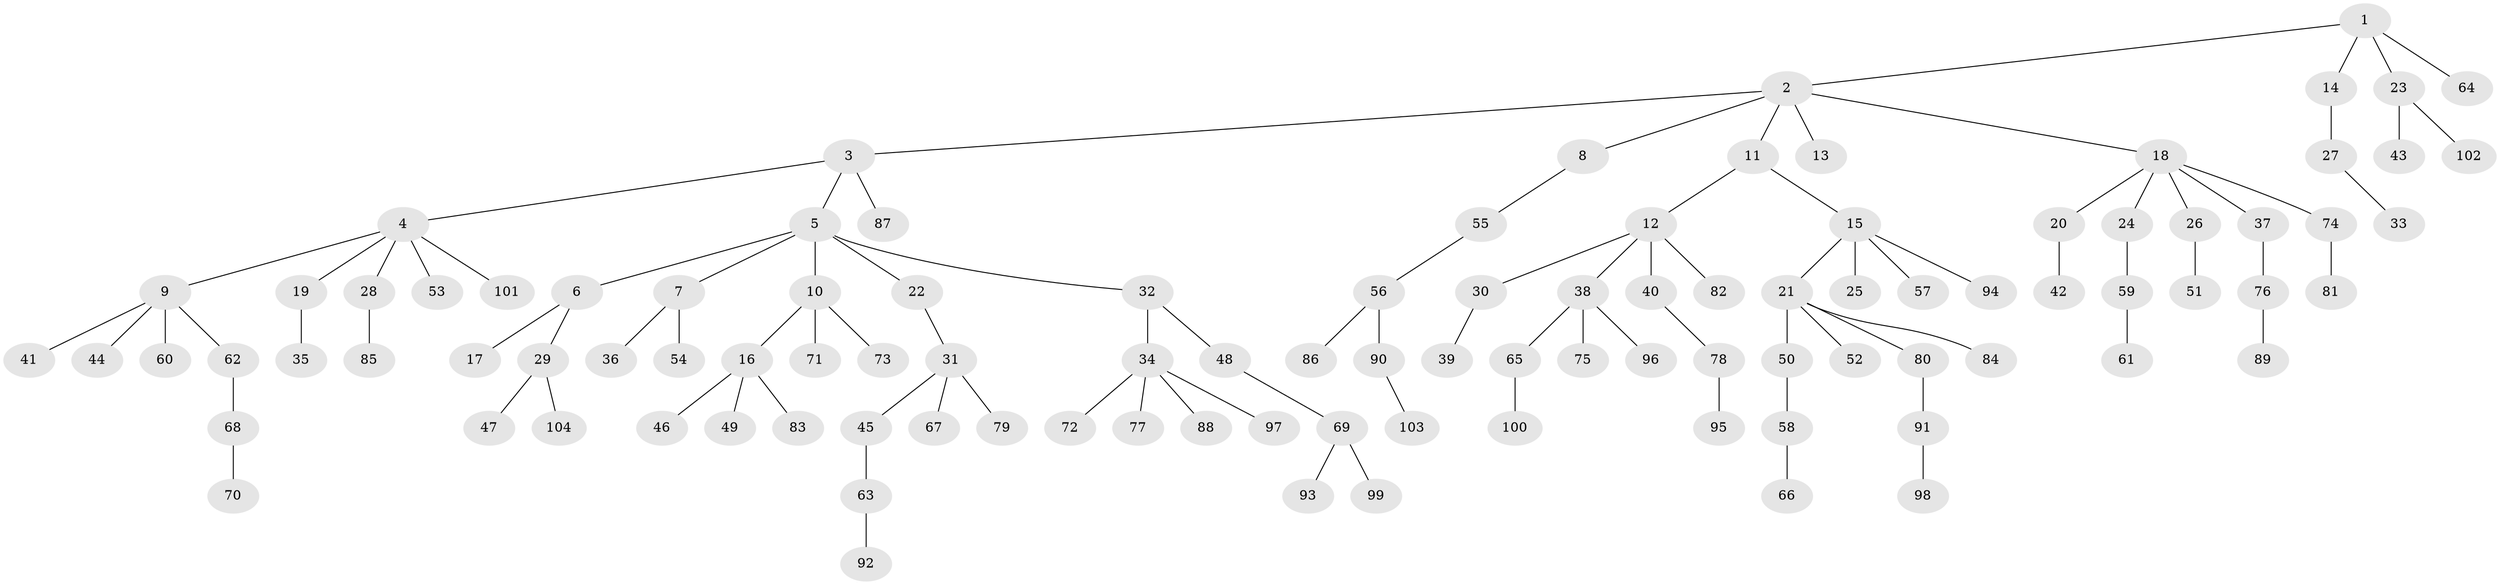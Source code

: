// original degree distribution, {4: 0.0547945205479452, 7: 0.0273972602739726, 2: 0.2534246575342466, 6: 0.02054794520547945, 5: 0.02054794520547945, 1: 0.5136986301369864, 3: 0.1095890410958904}
// Generated by graph-tools (version 1.1) at 2025/51/03/04/25 22:51:55]
// undirected, 104 vertices, 103 edges
graph export_dot {
  node [color=gray90,style=filled];
  1;
  2;
  3;
  4;
  5;
  6;
  7;
  8;
  9;
  10;
  11;
  12;
  13;
  14;
  15;
  16;
  17;
  18;
  19;
  20;
  21;
  22;
  23;
  24;
  25;
  26;
  27;
  28;
  29;
  30;
  31;
  32;
  33;
  34;
  35;
  36;
  37;
  38;
  39;
  40;
  41;
  42;
  43;
  44;
  45;
  46;
  47;
  48;
  49;
  50;
  51;
  52;
  53;
  54;
  55;
  56;
  57;
  58;
  59;
  60;
  61;
  62;
  63;
  64;
  65;
  66;
  67;
  68;
  69;
  70;
  71;
  72;
  73;
  74;
  75;
  76;
  77;
  78;
  79;
  80;
  81;
  82;
  83;
  84;
  85;
  86;
  87;
  88;
  89;
  90;
  91;
  92;
  93;
  94;
  95;
  96;
  97;
  98;
  99;
  100;
  101;
  102;
  103;
  104;
  1 -- 2 [weight=1.0];
  1 -- 14 [weight=1.0];
  1 -- 23 [weight=1.0];
  1 -- 64 [weight=1.0];
  2 -- 3 [weight=1.0];
  2 -- 8 [weight=1.0];
  2 -- 11 [weight=1.0];
  2 -- 13 [weight=1.0];
  2 -- 18 [weight=1.0];
  3 -- 4 [weight=1.0];
  3 -- 5 [weight=1.0];
  3 -- 87 [weight=1.0];
  4 -- 9 [weight=1.0];
  4 -- 19 [weight=1.0];
  4 -- 28 [weight=1.0];
  4 -- 53 [weight=1.0];
  4 -- 101 [weight=1.0];
  5 -- 6 [weight=1.0];
  5 -- 7 [weight=1.0];
  5 -- 10 [weight=1.0];
  5 -- 22 [weight=1.0];
  5 -- 32 [weight=1.0];
  6 -- 17 [weight=1.0];
  6 -- 29 [weight=1.0];
  7 -- 36 [weight=1.0];
  7 -- 54 [weight=1.0];
  8 -- 55 [weight=1.0];
  9 -- 41 [weight=1.0];
  9 -- 44 [weight=1.0];
  9 -- 60 [weight=1.0];
  9 -- 62 [weight=1.0];
  10 -- 16 [weight=1.0];
  10 -- 71 [weight=1.0];
  10 -- 73 [weight=1.0];
  11 -- 12 [weight=1.0];
  11 -- 15 [weight=1.0];
  12 -- 30 [weight=1.0];
  12 -- 38 [weight=1.0];
  12 -- 40 [weight=1.0];
  12 -- 82 [weight=1.0];
  14 -- 27 [weight=1.0];
  15 -- 21 [weight=1.0];
  15 -- 25 [weight=1.0];
  15 -- 57 [weight=1.0];
  15 -- 94 [weight=1.0];
  16 -- 46 [weight=1.0];
  16 -- 49 [weight=1.0];
  16 -- 83 [weight=1.0];
  18 -- 20 [weight=1.0];
  18 -- 24 [weight=1.0];
  18 -- 26 [weight=1.0];
  18 -- 37 [weight=1.0];
  18 -- 74 [weight=1.0];
  19 -- 35 [weight=1.0];
  20 -- 42 [weight=1.0];
  21 -- 50 [weight=1.0];
  21 -- 52 [weight=1.0];
  21 -- 80 [weight=1.0];
  21 -- 84 [weight=1.0];
  22 -- 31 [weight=1.0];
  23 -- 43 [weight=1.0];
  23 -- 102 [weight=1.0];
  24 -- 59 [weight=1.0];
  26 -- 51 [weight=1.0];
  27 -- 33 [weight=1.0];
  28 -- 85 [weight=1.0];
  29 -- 47 [weight=1.0];
  29 -- 104 [weight=1.0];
  30 -- 39 [weight=1.0];
  31 -- 45 [weight=1.0];
  31 -- 67 [weight=1.0];
  31 -- 79 [weight=1.0];
  32 -- 34 [weight=1.0];
  32 -- 48 [weight=1.0];
  34 -- 72 [weight=1.0];
  34 -- 77 [weight=1.0];
  34 -- 88 [weight=1.0];
  34 -- 97 [weight=1.0];
  37 -- 76 [weight=1.0];
  38 -- 65 [weight=1.0];
  38 -- 75 [weight=1.0];
  38 -- 96 [weight=1.0];
  40 -- 78 [weight=1.0];
  45 -- 63 [weight=1.0];
  48 -- 69 [weight=1.0];
  50 -- 58 [weight=1.0];
  55 -- 56 [weight=1.0];
  56 -- 86 [weight=1.0];
  56 -- 90 [weight=1.0];
  58 -- 66 [weight=1.0];
  59 -- 61 [weight=1.0];
  62 -- 68 [weight=1.0];
  63 -- 92 [weight=1.0];
  65 -- 100 [weight=1.0];
  68 -- 70 [weight=1.0];
  69 -- 93 [weight=1.0];
  69 -- 99 [weight=1.0];
  74 -- 81 [weight=1.0];
  76 -- 89 [weight=1.0];
  78 -- 95 [weight=1.0];
  80 -- 91 [weight=1.0];
  90 -- 103 [weight=1.0];
  91 -- 98 [weight=1.0];
}
